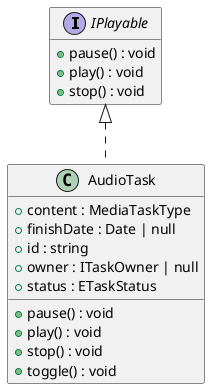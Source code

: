 @startuml
hide empty methods
hide empty fields
interface "IPlayable" {
    +pause() : void
    +play() : void
    +stop() : void
}
class "AudioTask" {
    +content : MediaTaskType
    +finishDate : Date | null
    +id : string
    +owner : ITaskOwner | null
    +status : ETaskStatus
    +pause() : void
    +play() : void
    +stop() : void
    +toggle() : void
}
"IPlayable" <|.. "AudioTask"
@enduml